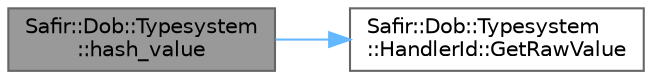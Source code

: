 digraph "Safir::Dob::Typesystem::hash_value"
{
 // LATEX_PDF_SIZE
  bgcolor="transparent";
  edge [fontname=Helvetica,fontsize=10,labelfontname=Helvetica,labelfontsize=10];
  node [fontname=Helvetica,fontsize=10,shape=box,height=0.2,width=0.4];
  rankdir="LR";
  Node1 [label="Safir::Dob::Typesystem\l::hash_value",height=0.2,width=0.4,color="gray40", fillcolor="grey60", style="filled", fontcolor="black",tooltip=" "];
  Node1 -> Node2 [color="steelblue1",style="solid"];
  Node2 [label="Safir::Dob::Typesystem\l::HandlerId::GetRawValue",height=0.2,width=0.4,color="grey40", fillcolor="white", style="filled",URL="$a01483.html#a660335e7f88a46949a0e0147c658c71a",tooltip="Get the raw 64 bit integer identifier."];
}
